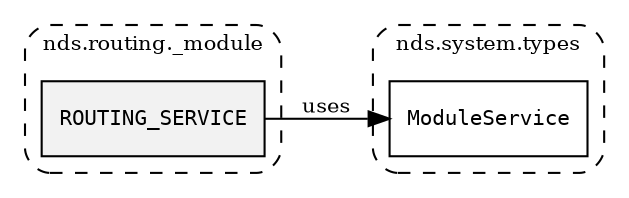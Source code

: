 /**
 * This dot file creates symbol collaboration diagram for ROUTING_SERVICE.
 */
digraph ZSERIO
{
    node [shape=box, fontsize=10];
    rankdir="LR";
    fontsize=10;
    tooltip="ROUTING_SERVICE collaboration diagram";

    subgraph "cluster_nds.routing._module"
    {
        style="dashed, rounded";
        label="nds.routing._module";
        tooltip="Package nds.routing._module";
        href="../../../content/packages/nds.routing._module.html#Package-nds-routing-_module";
        target="_parent";

        "ROUTING_SERVICE" [style="filled", fillcolor="#0000000D", target="_parent", label=<<font face="monospace"><table align="center" border="0" cellspacing="0" cellpadding="0"><tr><td href="../../../content/packages/nds.routing._module.html#Constant-ROUTING_SERVICE" title="Constant defined in nds.routing._module">ROUTING_SERVICE</td></tr></table></font>>];
    }

    subgraph "cluster_nds.system.types"
    {
        style="dashed, rounded";
        label="nds.system.types";
        tooltip="Package nds.system.types";
        href="../../../content/packages/nds.system.types.html#Package-nds-system-types";
        target="_parent";

        "ModuleService" [target="_parent", label=<<font face="monospace"><table align="center" border="0" cellspacing="0" cellpadding="0"><tr><td href="../../../content/packages/nds.system.types.html#Subtype-ModuleService" title="Subtype defined in nds.system.types">ModuleService</td></tr></table></font>>];
    }

    "ROUTING_SERVICE" -> "ModuleService" [label="uses", fontsize=10];
}
